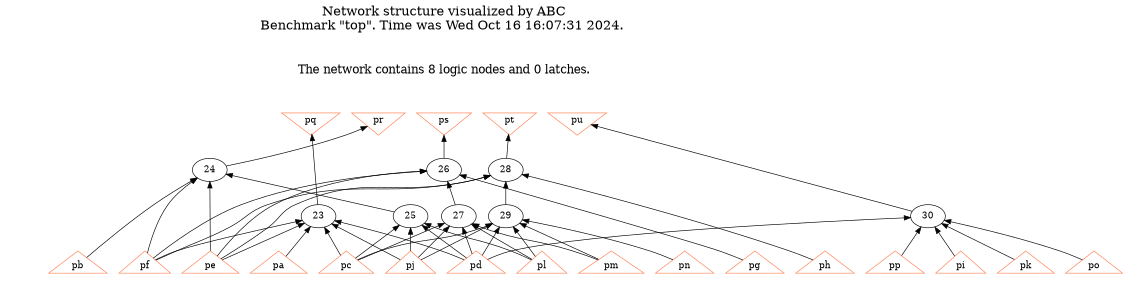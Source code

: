 # Network structure generated by ABC

digraph network {
size = "7.5,10";
center = true;
edge [dir = back];

{
  node [shape = plaintext];
  edge [style = invis];
  LevelTitle1 [label=""];
  LevelTitle2 [label=""];
  Level3 [label = ""];
  Level2 [label = ""];
  Level1 [label = ""];
  Level0 [label = ""];
  LevelTitle1 ->  LevelTitle2 ->  Level3 ->  Level2 ->  Level1 ->  Level0;
}

{
  rank = same;
  LevelTitle1;
  title1 [shape=plaintext,
          fontsize=20,
          fontname = "Times-Roman",
          label="Network structure visualized by ABC\nBenchmark \"top\". Time was Wed Oct 16 16:07:31 2024. "
         ];
}

{
  rank = same;
  LevelTitle2;
  title2 [shape=plaintext,
          fontsize=18,
          fontname = "Times-Roman",
          label="The network contains 8 logic nodes and 0 latches.\n"
         ];
}

{
  rank = same;
  Level3;
  Node17 [label = "pq", shape = invtriangle, color = coral, fillcolor = coral];
  Node18 [label = "pr", shape = invtriangle, color = coral, fillcolor = coral];
  Node19 [label = "ps", shape = invtriangle, color = coral, fillcolor = coral];
  Node20 [label = "pt", shape = invtriangle, color = coral, fillcolor = coral];
  Node21 [label = "pu", shape = invtriangle, color = coral, fillcolor = coral];
}

{
  rank = same;
  Level2;
  Node24 [label = "24\n", shape = ellipse];
  Node26 [label = "26\n", shape = ellipse];
  Node28 [label = "28\n", shape = ellipse];
}

{
  rank = same;
  Level1;
  Node23 [label = "23\n", shape = ellipse];
  Node25 [label = "25\n", shape = ellipse];
  Node27 [label = "27\n", shape = ellipse];
  Node29 [label = "29\n", shape = ellipse];
  Node30 [label = "30\n", shape = ellipse];
}

{
  rank = same;
  Level0;
  Node1 [label = "pp", shape = triangle, color = coral, fillcolor = coral];
  Node2 [label = "pa", shape = triangle, color = coral, fillcolor = coral];
  Node3 [label = "pb", shape = triangle, color = coral, fillcolor = coral];
  Node4 [label = "pc", shape = triangle, color = coral, fillcolor = coral];
  Node5 [label = "pd", shape = triangle, color = coral, fillcolor = coral];
  Node6 [label = "pe", shape = triangle, color = coral, fillcolor = coral];
  Node7 [label = "pf", shape = triangle, color = coral, fillcolor = coral];
  Node8 [label = "pg", shape = triangle, color = coral, fillcolor = coral];
  Node9 [label = "ph", shape = triangle, color = coral, fillcolor = coral];
  Node10 [label = "pi", shape = triangle, color = coral, fillcolor = coral];
  Node11 [label = "pj", shape = triangle, color = coral, fillcolor = coral];
  Node12 [label = "pk", shape = triangle, color = coral, fillcolor = coral];
  Node13 [label = "pl", shape = triangle, color = coral, fillcolor = coral];
  Node14 [label = "pm", shape = triangle, color = coral, fillcolor = coral];
  Node15 [label = "pn", shape = triangle, color = coral, fillcolor = coral];
  Node16 [label = "po", shape = triangle, color = coral, fillcolor = coral];
}

title1 -> title2 [style = invis];
title2 -> Node17 [style = invis];
title2 -> Node18 [style = invis];
title2 -> Node19 [style = invis];
title2 -> Node20 [style = invis];
title2 -> Node21 [style = invis];
Node17 -> Node18 [style = invis];
Node18 -> Node19 [style = invis];
Node19 -> Node20 [style = invis];
Node20 -> Node21 [style = invis];
Node17 -> Node23 [style = solid];
Node18 -> Node24 [style = solid];
Node19 -> Node26 [style = solid];
Node20 -> Node28 [style = solid];
Node21 -> Node30 [style = solid];
Node23 -> Node2 [style = solid];
Node23 -> Node4 [style = solid];
Node23 -> Node5 [style = solid];
Node23 -> Node6 [style = solid];
Node23 -> Node7 [style = solid];
Node23 -> Node11 [style = solid];
Node24 -> Node25 [style = solid];
Node24 -> Node3 [style = solid];
Node24 -> Node6 [style = solid];
Node24 -> Node7 [style = solid];
Node25 -> Node4 [style = solid];
Node25 -> Node5 [style = solid];
Node25 -> Node11 [style = solid];
Node25 -> Node13 [style = solid];
Node26 -> Node27 [style = solid];
Node26 -> Node6 [style = solid];
Node26 -> Node7 [style = solid];
Node26 -> Node8 [style = solid];
Node27 -> Node4 [style = solid];
Node27 -> Node5 [style = solid];
Node27 -> Node11 [style = solid];
Node27 -> Node13 [style = solid];
Node27 -> Node14 [style = solid];
Node28 -> Node29 [style = solid];
Node28 -> Node6 [style = solid];
Node28 -> Node7 [style = solid];
Node28 -> Node9 [style = solid];
Node29 -> Node4 [style = solid];
Node29 -> Node5 [style = solid];
Node29 -> Node11 [style = solid];
Node29 -> Node13 [style = solid];
Node29 -> Node14 [style = solid];
Node29 -> Node15 [style = solid];
Node30 -> Node1 [style = solid];
Node30 -> Node5 [style = solid];
Node30 -> Node10 [style = solid];
Node30 -> Node12 [style = solid];
Node30 -> Node16 [style = solid];
}

